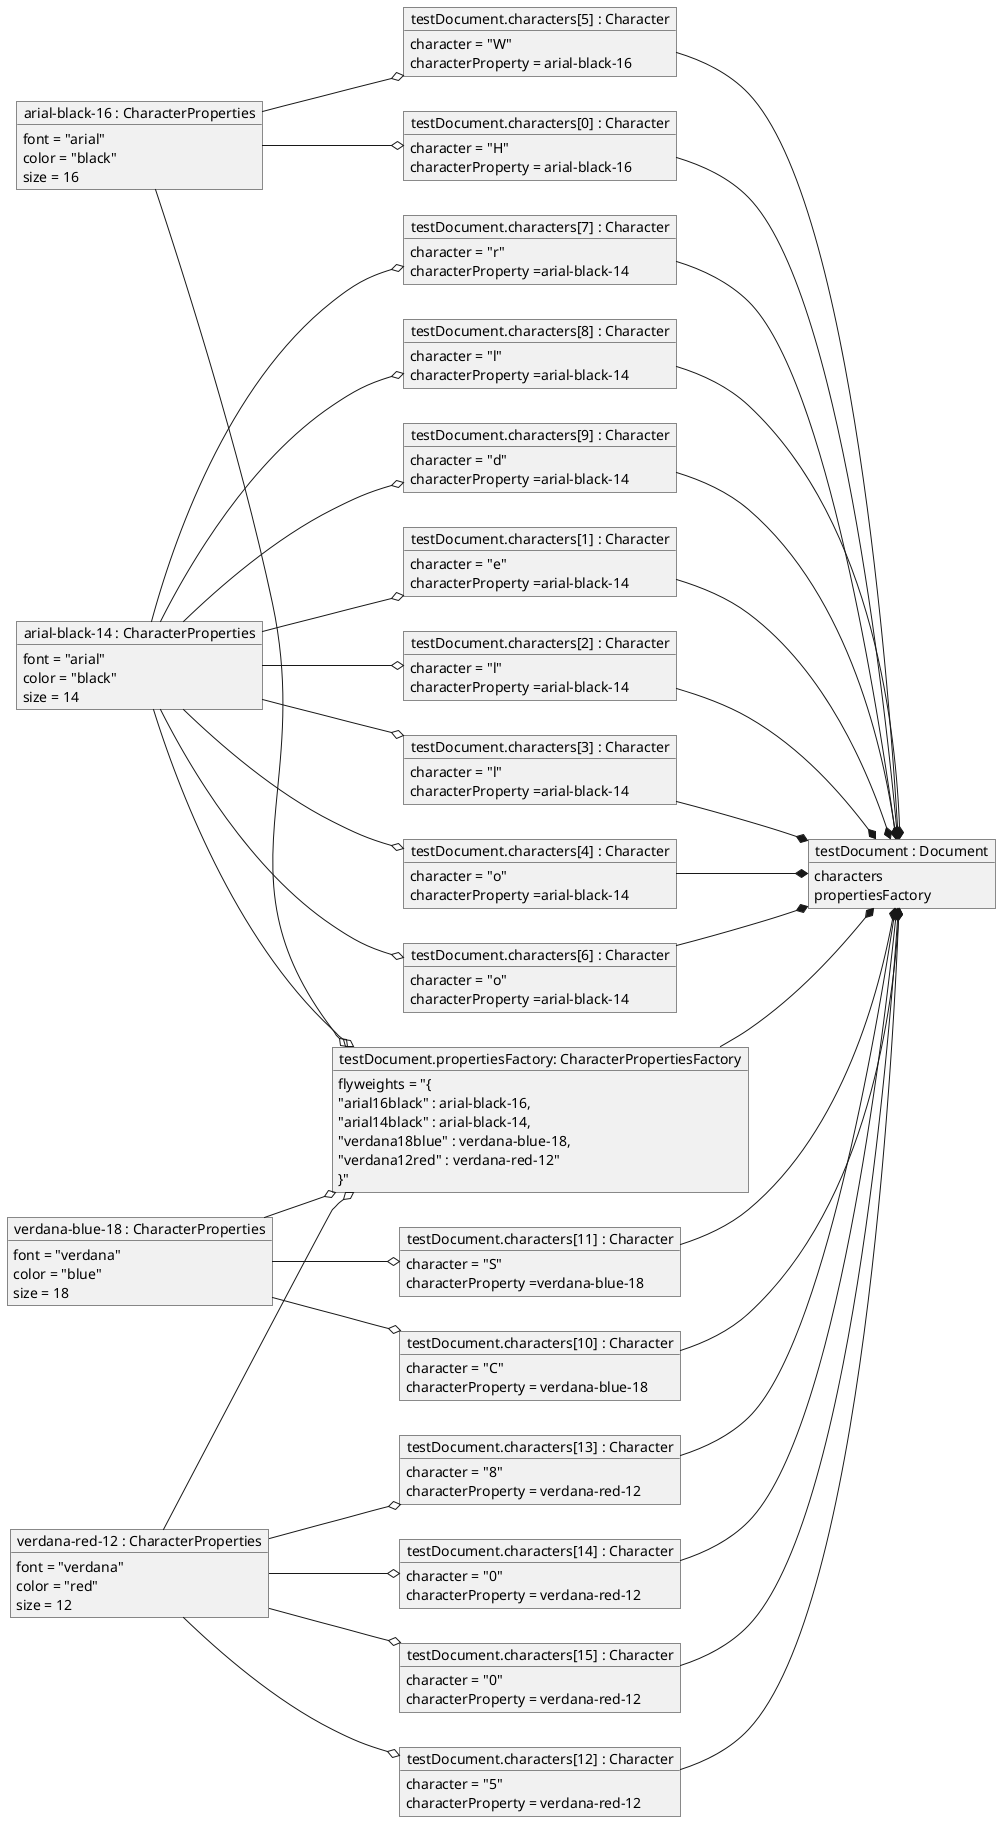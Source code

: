@startuml
'https://plantuml.com/object-diagram

object "testDocument : Document" as testDoc {
characters
propertiesFactory

}
object "arial-black-16 : CharacterProperties" as ab16{
font = "arial"
color = "black"
size = 16
}
object "arial-black-14 : CharacterProperties" as ab14{
font = "arial"
color = "black"
size = 14
}
object "verdana-blue-18 : CharacterProperties" as vb18{
font = "verdana"
color = "blue"
size = 18
}
object "verdana-red-12 : CharacterProperties" as vr12{
font = "verdana"
color = "red"
size = 12
}


object "testDocument.propertiesFactory: CharacterPropertiesFactory" as propFact {
flyweights = "{
 "arial16black" : arial-black-16,
 "arial14black" : arial-black-14,
 "verdana18blue" : verdana-blue-18,
 "verdana12red" : verdana-red-12"
 }"
}

object "testDocument.characters[0] : Character" as char0{
character = "H"
characterProperty = arial-black-16
}
object "testDocument.characters[1] : Character" as char1{
character = "e"
characterProperty =arial-black-14
}
object "testDocument.characters[2] : Character" as char2{
character = "l"
characterProperty =arial-black-14
}
object "testDocument.characters[3] : Character" as char3{
character = "l"
characterProperty =arial-black-14
}
object "testDocument.characters[4] : Character" as char4{
character = "o"
characterProperty =arial-black-14
}
object "testDocument.characters[5] : Character" as char5{
character = "W"
characterProperty = arial-black-16
}
object "testDocument.characters[6] : Character" as char6{
character = "o"
characterProperty =arial-black-14
}
object "testDocument.characters[7] : Character" as char7{
character = "r"
characterProperty =arial-black-14
}
object "testDocument.characters[8] : Character" as char8{
character = "l"
characterProperty =arial-black-14
}
object "testDocument.characters[9] : Character" as char9{
character = "d"
characterProperty =arial-black-14
}
object "testDocument.characters[10] : Character" as char10{
character = "C"
characterProperty = verdana-blue-18
}
object "testDocument.characters[11] : Character" as char11{
character = "S"
characterProperty =verdana-blue-18
}
object "testDocument.characters[12] : Character" as char12{
character = "5"
characterProperty = verdana-red-12
}
object "testDocument.characters[13] : Character" as char13{
character = "8"
characterProperty = verdana-red-12
}
object "testDocument.characters[14] : Character" as char14{
character = "0"
characterProperty = verdana-red-12
}
object "testDocument.characters[15] : Character" as char15{
character = "0"
characterProperty = verdana-red-12
}


ab16 --o propFact
ab14 --o propFact
vr12 --o propFact
vb18 --o propFact
propFact --* testDoc
ab16 --o char0
ab16 --o char5
ab14 --o char1
ab14 --o char2
ab14 --o char3
ab14 --o char4
ab14 --o char6
ab14 --o char7
ab14 --o char8
ab14 --o char9
vb18 --o char10
vb18 --o char11
vr12 --o char12
vr12 --o char13
vr12 --o char14
vr12 --o char15
char0 --* testDoc
char1 --* testDoc
char2 --* testDoc
char3 --* testDoc
char4 --* testDoc
char5 --* testDoc
char6 --* testDoc
char7 --* testDoc
char8 --* testDoc
char9 --* testDoc
char10 --* testDoc
char11 --* testDoc
char12 --* testDoc
char13 --* testDoc
char14 --* testDoc
char15 --* testDoc

left to right direction


@enduml

